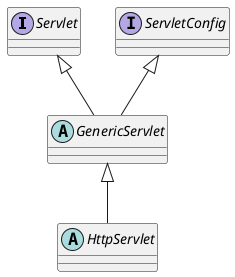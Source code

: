 @startuml
'https://plantuml.com/class-diagram

interface Servlet
interface ServletConfig
abstract class GenericServlet
abstract class HttpServlet

Servlet <|-- GenericServlet
ServletConfig <|-- GenericServlet
GenericServlet <|-- HttpServlet



@enduml